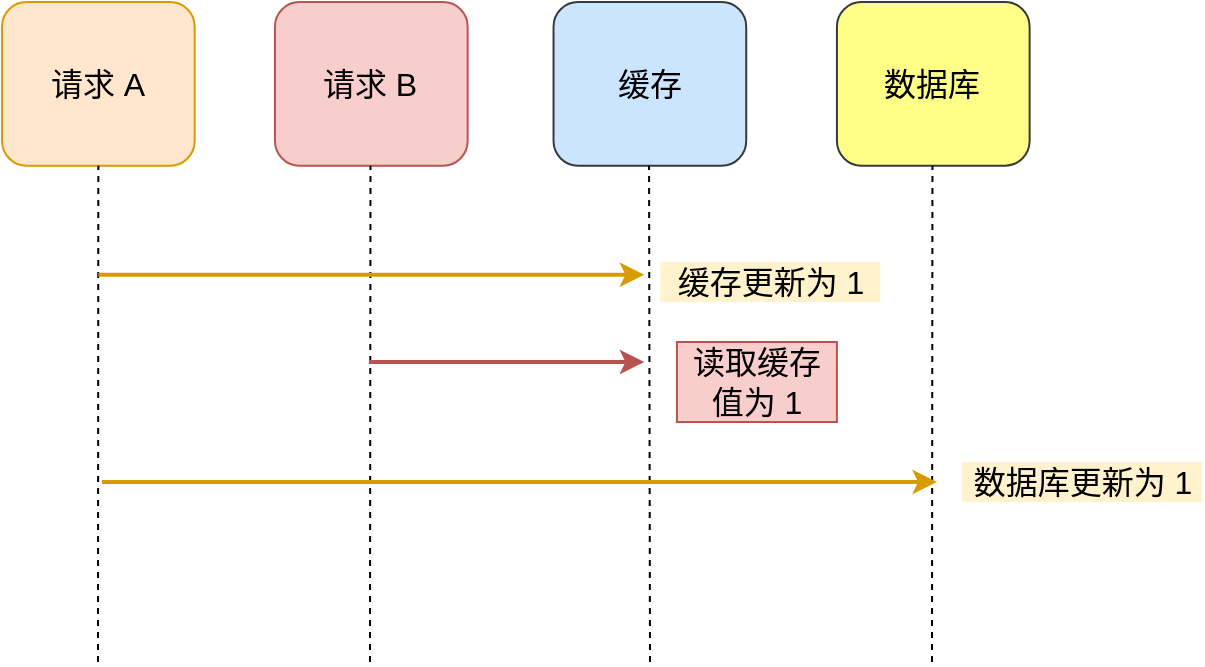 <mxfile version="15.1.1" type="github">
  <diagram id="3plB3ayfOGsFB_F9XdJE" name="第 1 页">
    <mxGraphModel dx="946" dy="501" grid="1" gridSize="10" guides="1" tooltips="1" connect="1" arrows="1" fold="1" page="1" pageScale="1" pageWidth="827" pageHeight="1169" math="0" shadow="0">
      <root>
        <mxCell id="0" />
        <mxCell id="1" parent="0" />
        <mxCell id="tJvW2CH4XC9SWLpkm_Z8-1" value="请求 A" style="rounded=1;whiteSpace=wrap;html=1;fontSize=16;fillColor=#ffe6cc;strokeColor=#d79b00;" vertex="1" parent="1">
          <mxGeometry x="70" y="150" width="96.338" height="81.818" as="geometry" />
        </mxCell>
        <mxCell id="tJvW2CH4XC9SWLpkm_Z8-2" value="请求 B" style="rounded=1;whiteSpace=wrap;html=1;fontSize=16;fillColor=#f8cecc;strokeColor=#b85450;" vertex="1" parent="1">
          <mxGeometry x="206.479" y="150" width="96.338" height="81.818" as="geometry" />
        </mxCell>
        <mxCell id="tJvW2CH4XC9SWLpkm_Z8-3" value="缓存" style="rounded=1;whiteSpace=wrap;html=1;fontSize=16;fillColor=#cce5ff;strokeColor=#36393d;" vertex="1" parent="1">
          <mxGeometry x="345.768" y="150" width="96.338" height="81.818" as="geometry" />
        </mxCell>
        <mxCell id="tJvW2CH4XC9SWLpkm_Z8-4" value="数据库" style="rounded=1;whiteSpace=wrap;html=1;fontSize=16;fillColor=#ffff88;strokeColor=#36393d;" vertex="1" parent="1">
          <mxGeometry x="487.465" y="150" width="96.338" height="81.818" as="geometry" />
        </mxCell>
        <mxCell id="tJvW2CH4XC9SWLpkm_Z8-5" value="" style="endArrow=none;html=1;fontSize=16;entryX=0.5;entryY=1;entryDx=0;entryDy=0;dashed=1;" edge="1" parent="1" target="tJvW2CH4XC9SWLpkm_Z8-1">
          <mxGeometry x="70" y="150" width="50" height="50" as="geometry">
            <mxPoint x="118" y="480" as="sourcePoint" />
            <mxPoint x="150.282" y="272.727" as="targetPoint" />
          </mxGeometry>
        </mxCell>
        <mxCell id="tJvW2CH4XC9SWLpkm_Z8-6" value="" style="endArrow=none;html=1;fontSize=16;entryX=0.5;entryY=1;entryDx=0;entryDy=0;dashed=1;" edge="1" parent="1">
          <mxGeometry x="70" y="150" width="50" height="50" as="geometry">
            <mxPoint x="254" y="480" as="sourcePoint" />
            <mxPoint x="254.246" y="231.818" as="targetPoint" />
          </mxGeometry>
        </mxCell>
        <mxCell id="tJvW2CH4XC9SWLpkm_Z8-7" value="" style="endArrow=none;html=1;fontSize=16;entryX=0.5;entryY=1;entryDx=0;entryDy=0;dashed=1;" edge="1" parent="1">
          <mxGeometry x="70" y="150" width="50" height="50" as="geometry">
            <mxPoint x="394" y="480" as="sourcePoint" />
            <mxPoint x="393.535" y="231.818" as="targetPoint" />
          </mxGeometry>
        </mxCell>
        <mxCell id="tJvW2CH4XC9SWLpkm_Z8-8" value="" style="endArrow=none;html=1;fontSize=16;entryX=0.5;entryY=1;entryDx=0;entryDy=0;dashed=1;" edge="1" parent="1">
          <mxGeometry x="70" y="150" width="50" height="50" as="geometry">
            <mxPoint x="535" y="480" as="sourcePoint" />
            <mxPoint x="535.232" y="231.818" as="targetPoint" />
          </mxGeometry>
        </mxCell>
        <mxCell id="tJvW2CH4XC9SWLpkm_Z8-9" value="" style="endArrow=classic;html=1;fontSize=16;fillColor=#ffcd28;strokeColor=#d79b00;gradientColor=#ffa500;strokeWidth=2;" edge="1" parent="1">
          <mxGeometry x="71.83" y="240" width="50" height="50" as="geometry">
            <mxPoint x="119.999" y="390" as="sourcePoint" />
            <mxPoint x="537.464" y="390" as="targetPoint" />
          </mxGeometry>
        </mxCell>
        <mxCell id="tJvW2CH4XC9SWLpkm_Z8-10" value="数据库更新为 1" style="text;html=1;align=center;verticalAlign=middle;resizable=0;points=[];autosize=1;fillColor=#fff2cc;fontSize=16;" vertex="1" parent="1">
          <mxGeometry x="550.002" y="380.004" width="120" height="20" as="geometry" />
        </mxCell>
        <mxCell id="tJvW2CH4XC9SWLpkm_Z8-13" value="" style="endArrow=classic;html=1;fontSize=16;strokeWidth=2;gradientColor=#ea6b66;fillColor=#f8cecc;strokeColor=#b85450;" edge="1" parent="1">
          <mxGeometry x="70" y="43.64" width="50" height="50" as="geometry">
            <mxPoint x="253.444" y="330.004" as="sourcePoint" />
            <mxPoint x="391.127" y="330.004" as="targetPoint" />
          </mxGeometry>
        </mxCell>
        <mxCell id="tJvW2CH4XC9SWLpkm_Z8-15" value="" style="endArrow=classic;html=1;fontSize=16;strokeWidth=2;gradientColor=#ffa500;fillColor=#ffcd28;strokeColor=#d79b00;" edge="1" parent="1">
          <mxGeometry x="70" y="-68.18" width="50" height="50" as="geometry">
            <mxPoint x="118.169" y="286.365" as="sourcePoint" />
            <mxPoint x="391.127" y="286.365" as="targetPoint" />
          </mxGeometry>
        </mxCell>
        <mxCell id="tJvW2CH4XC9SWLpkm_Z8-16" value="缓存更新为 1" style="text;html=1;align=center;verticalAlign=middle;resizable=0;points=[];autosize=1;fillColor=#fff2cc;fontSize=16;strokeWidth=2;" vertex="1" parent="1">
          <mxGeometry x="399.155" y="279.999" width="110" height="20" as="geometry" />
        </mxCell>
        <mxCell id="tJvW2CH4XC9SWLpkm_Z8-17" value="读取缓存&lt;br&gt;值为 1" style="text;html=1;align=center;verticalAlign=middle;resizable=0;points=[];autosize=1;strokeColor=#b85450;fillColor=#f8cecc;fontSize=16;" vertex="1" parent="1">
          <mxGeometry x="407.46" y="320" width="80" height="40" as="geometry" />
        </mxCell>
      </root>
    </mxGraphModel>
  </diagram>
</mxfile>
